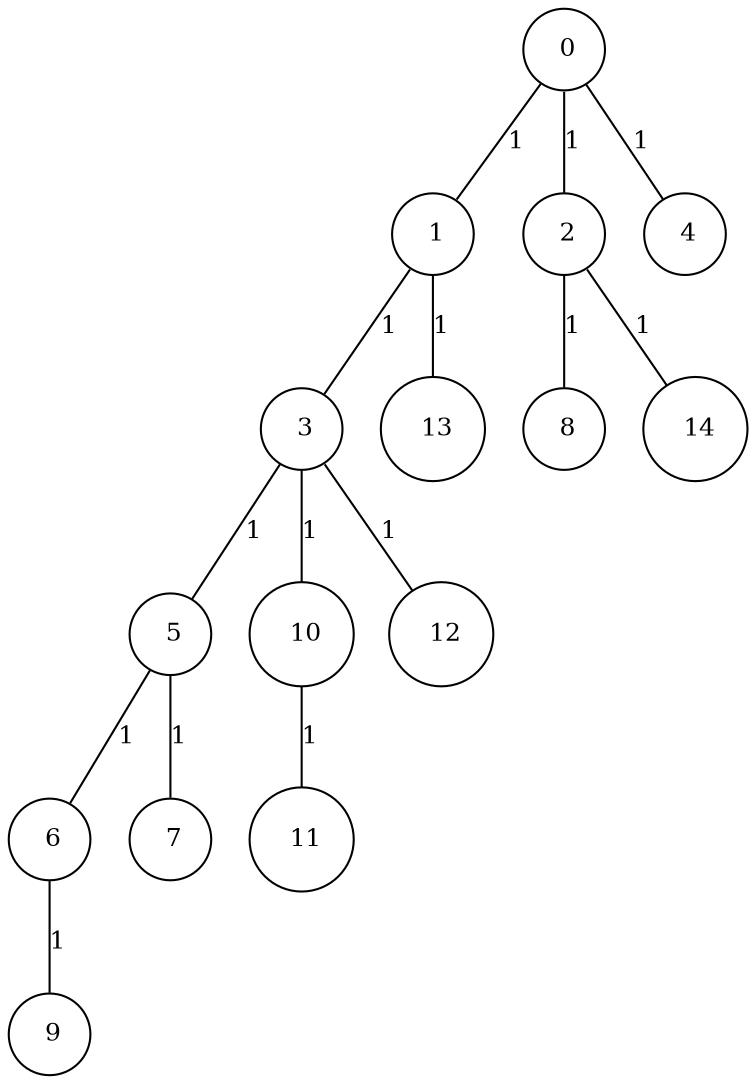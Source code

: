 graph G {
size="8.5,11;"
ratio = "expand;"
fixedsize="true;"
overlap="scale;"
node[shape=circle,width=.12,hight=.12,fontsize=12]
edge[fontsize=12]

0[label=" 0" color=black, pos="2.0212356,2.3677436!"];
1[label=" 1" color=black, pos="2.6185217,1.6148522!"];
2[label=" 2" color=black, pos="2.1621774,2.8562529!"];
3[label=" 3" color=black, pos="2.1584676,1.001967!"];
4[label=" 4" color=black, pos="0.84563427,2.7797807!"];
5[label=" 5" color=black, pos="0.27361093,2.0045609!"];
6[label=" 6" color=black, pos="0.63522494,1.1659635!"];
7[label=" 7" color=black, pos="1.5085177,0.80142266!"];
8[label=" 8" color=black, pos="1.5964817,0.70782485!"];
9[label=" 9" color=black, pos="0.33524801,2.1336809!"];
10[label=" 10" color=black, pos="1.2494775,1.1616547!"];
11[label=" 11" color=black, pos="1.3632468,0.9421265!"];
12[label=" 12" color=black, pos="2.5389322,0.57313175!"];
13[label=" 13" color=black, pos="2.8067962,1.2432567!"];
14[label=" 14" color=black, pos="1.4273717,0.85615564!"];
0--1[label="1"]
0--2[label="1"]
0--4[label="1"]
1--3[label="1"]
1--13[label="1"]
2--8[label="1"]
2--14[label="1"]
3--5[label="1"]
3--10[label="1"]
3--12[label="1"]
5--6[label="1"]
5--7[label="1"]
6--9[label="1"]
10--11[label="1"]

}

